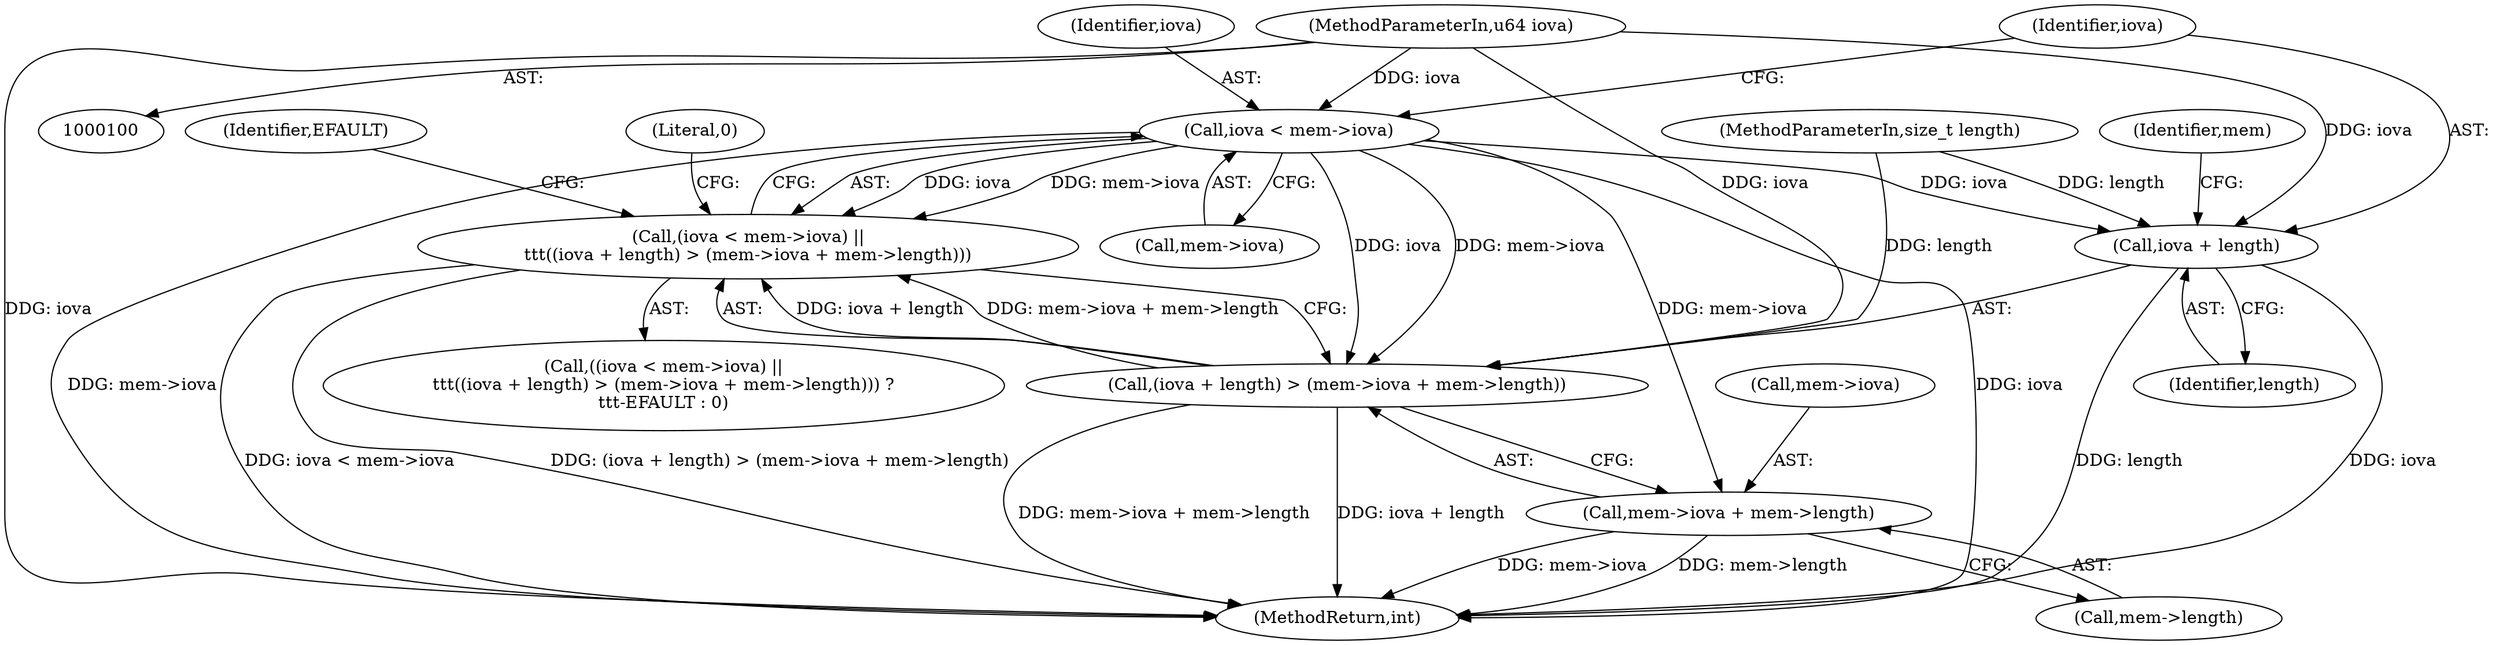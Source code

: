 digraph "1_linux_647bf3d8a8e5777319da92af672289b2a6c4dc66@pointer" {
"1000118" [label="(Call,iova < mem->iova)"];
"1000102" [label="(MethodParameterIn,u64 iova)"];
"1000117" [label="(Call,(iova < mem->iova) ||\n\t\t\t((iova + length) > (mem->iova + mem->length)))"];
"1000123" [label="(Call,(iova + length) > (mem->iova + mem->length))"];
"1000124" [label="(Call,iova + length)"];
"1000127" [label="(Call,mem->iova + mem->length)"];
"1000118" [label="(Call,iova < mem->iova)"];
"1000135" [label="(Identifier,EFAULT)"];
"1000123" [label="(Call,(iova + length) > (mem->iova + mem->length))"];
"1000141" [label="(MethodReturn,int)"];
"1000129" [label="(Identifier,mem)"];
"1000128" [label="(Call,mem->iova)"];
"1000102" [label="(MethodParameterIn,u64 iova)"];
"1000103" [label="(MethodParameterIn,size_t length)"];
"1000136" [label="(Literal,0)"];
"1000126" [label="(Identifier,length)"];
"1000125" [label="(Identifier,iova)"];
"1000124" [label="(Call,iova + length)"];
"1000119" [label="(Identifier,iova)"];
"1000116" [label="(Call,((iova < mem->iova) ||\n\t\t\t((iova + length) > (mem->iova + mem->length))) ?\n\t\t\t-EFAULT : 0)"];
"1000120" [label="(Call,mem->iova)"];
"1000131" [label="(Call,mem->length)"];
"1000117" [label="(Call,(iova < mem->iova) ||\n\t\t\t((iova + length) > (mem->iova + mem->length)))"];
"1000127" [label="(Call,mem->iova + mem->length)"];
"1000118" -> "1000117"  [label="AST: "];
"1000118" -> "1000120"  [label="CFG: "];
"1000119" -> "1000118"  [label="AST: "];
"1000120" -> "1000118"  [label="AST: "];
"1000125" -> "1000118"  [label="CFG: "];
"1000117" -> "1000118"  [label="CFG: "];
"1000118" -> "1000141"  [label="DDG: iova"];
"1000118" -> "1000141"  [label="DDG: mem->iova"];
"1000118" -> "1000117"  [label="DDG: iova"];
"1000118" -> "1000117"  [label="DDG: mem->iova"];
"1000102" -> "1000118"  [label="DDG: iova"];
"1000118" -> "1000123"  [label="DDG: iova"];
"1000118" -> "1000123"  [label="DDG: mem->iova"];
"1000118" -> "1000124"  [label="DDG: iova"];
"1000118" -> "1000127"  [label="DDG: mem->iova"];
"1000102" -> "1000100"  [label="AST: "];
"1000102" -> "1000141"  [label="DDG: iova"];
"1000102" -> "1000123"  [label="DDG: iova"];
"1000102" -> "1000124"  [label="DDG: iova"];
"1000117" -> "1000116"  [label="AST: "];
"1000117" -> "1000123"  [label="CFG: "];
"1000123" -> "1000117"  [label="AST: "];
"1000135" -> "1000117"  [label="CFG: "];
"1000136" -> "1000117"  [label="CFG: "];
"1000117" -> "1000141"  [label="DDG: iova < mem->iova"];
"1000117" -> "1000141"  [label="DDG: (iova + length) > (mem->iova + mem->length)"];
"1000123" -> "1000117"  [label="DDG: iova + length"];
"1000123" -> "1000117"  [label="DDG: mem->iova + mem->length"];
"1000123" -> "1000127"  [label="CFG: "];
"1000124" -> "1000123"  [label="AST: "];
"1000127" -> "1000123"  [label="AST: "];
"1000123" -> "1000141"  [label="DDG: mem->iova + mem->length"];
"1000123" -> "1000141"  [label="DDG: iova + length"];
"1000103" -> "1000123"  [label="DDG: length"];
"1000124" -> "1000126"  [label="CFG: "];
"1000125" -> "1000124"  [label="AST: "];
"1000126" -> "1000124"  [label="AST: "];
"1000129" -> "1000124"  [label="CFG: "];
"1000124" -> "1000141"  [label="DDG: length"];
"1000124" -> "1000141"  [label="DDG: iova"];
"1000103" -> "1000124"  [label="DDG: length"];
"1000127" -> "1000131"  [label="CFG: "];
"1000128" -> "1000127"  [label="AST: "];
"1000131" -> "1000127"  [label="AST: "];
"1000127" -> "1000141"  [label="DDG: mem->iova"];
"1000127" -> "1000141"  [label="DDG: mem->length"];
}
